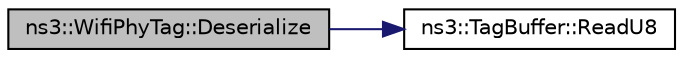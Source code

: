 digraph "ns3::WifiPhyTag::Deserialize"
{
 // LATEX_PDF_SIZE
  edge [fontname="Helvetica",fontsize="10",labelfontname="Helvetica",labelfontsize="10"];
  node [fontname="Helvetica",fontsize="10",shape=record];
  rankdir="LR";
  Node1 [label="ns3::WifiPhyTag::Deserialize",height=0.2,width=0.4,color="black", fillcolor="grey75", style="filled", fontcolor="black",tooltip=" "];
  Node1 -> Node2 [color="midnightblue",fontsize="10",style="solid",fontname="Helvetica"];
  Node2 [label="ns3::TagBuffer::ReadU8",height=0.2,width=0.4,color="black", fillcolor="white", style="filled",URL="$classns3_1_1_tag_buffer.html#af424ec7219aed6d9d31d414bf89ae5bd",tooltip=" "];
}
